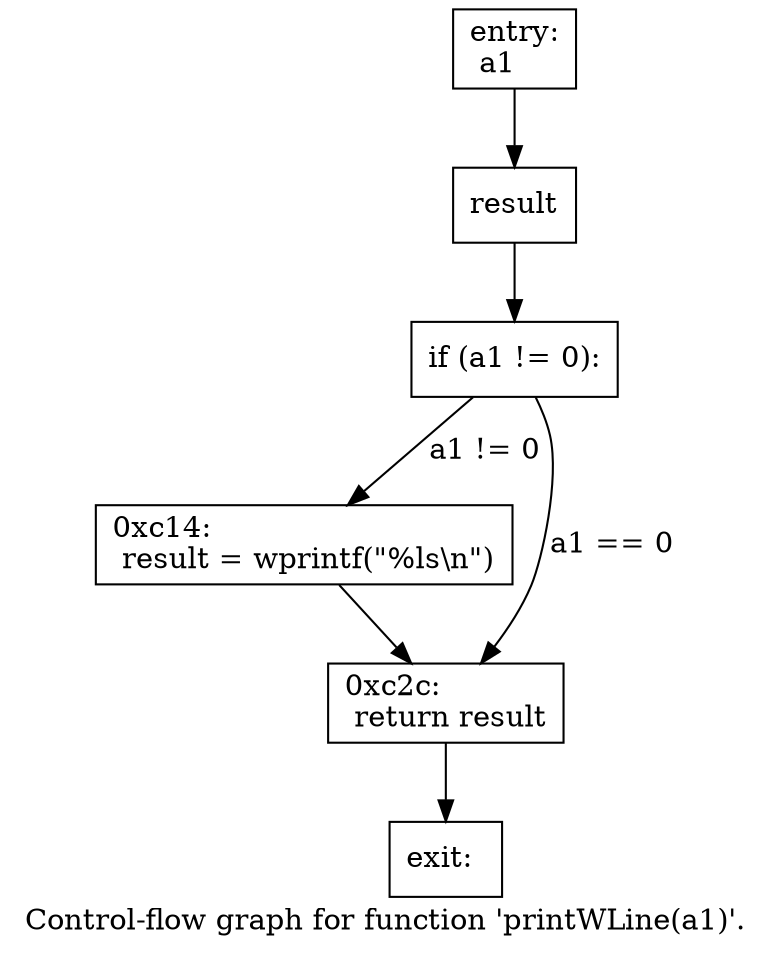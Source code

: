 digraph "Control-flow graph for function 'printWLine(a1)'." {
  label="Control-flow graph for function 'printWLine(a1)'.";
  node [shape=record];

  Node06F9F068 [label="{entry:\l  a1\l}"];
  Node06F9F068 -> Node06F9F608;
  Node06F9F608 [label="{  result\l}"];
  Node06F9F608 -> Node06F9F578;
  Node06F9F578 [label="{  if (a1 != 0):\l}"];
  Node06F9F578 -> Node06F9F530 [label="a1 != 0"];
  Node06F9F578 -> Node06F9F4E8 [label="a1 == 0"];
  Node06F9F530 [label="{0xc14:\l  result = wprintf(\"%ls\\n\")\l}"];
  Node06F9F530 -> Node06F9F4E8;
  Node06F9F4E8 [label="{0xc2c:\l  return result\l}"];
  Node06F9F4E8 -> Node06F9F650;
  Node06F9F650 [label="{exit:\l}"];

}
